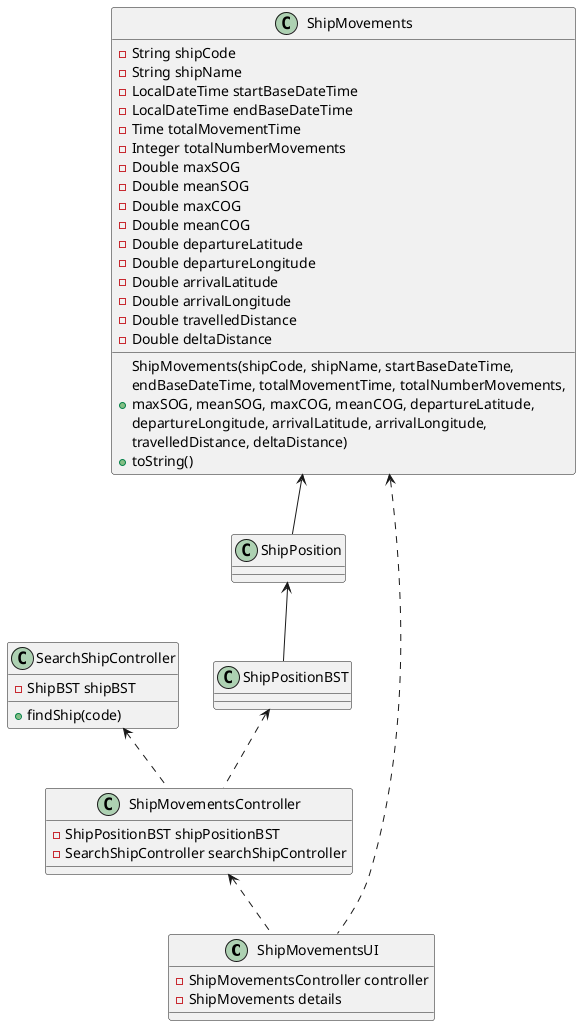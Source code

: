 @startuml
'https://plantuml.com/class-diagram

class ShipMovementsUI {
- ShipMovementsController controller
- ShipMovements details
}

class ShipMovementsController {
- ShipPositionBST shipPositionBST
- SearchShipController searchShipController
}

class SearchShipController {
- ShipBST shipBST
+ findShip(code)
}

class ShipMovements {
- String shipCode
- String shipName
- LocalDateTime startBaseDateTime
- LocalDateTime endBaseDateTime
- Time totalMovementTime
- Integer totalNumberMovements
- Double maxSOG
- Double meanSOG
- Double maxCOG
- Double meanCOG
- Double departureLatitude
- Double departureLongitude
- Double arrivalLatitude
- Double arrivalLongitude
- Double travelledDistance
- Double deltaDistance
+ ShipMovements(shipCode, shipName, startBaseDateTime, \nendBaseDateTime, totalMovementTime, totalNumberMovements, \nmaxSOG, meanSOG, maxCOG, meanCOG, departureLatitude, \ndepartureLongitude, arrivalLatitude, arrivalLongitude, \ntravelledDistance, deltaDistance)
+ toString()
}

class ShipPositionBST

class ShipPosition

ShipMovementsController <.. ShipMovementsUI
SearchShipController <.. ShipMovementsController
ShipPositionBST <.. ShipMovementsController
ShipPosition <-- ShipPositionBST
ShipMovements <-- ShipPosition
ShipMovements <.. ShipMovementsUI
@enduml